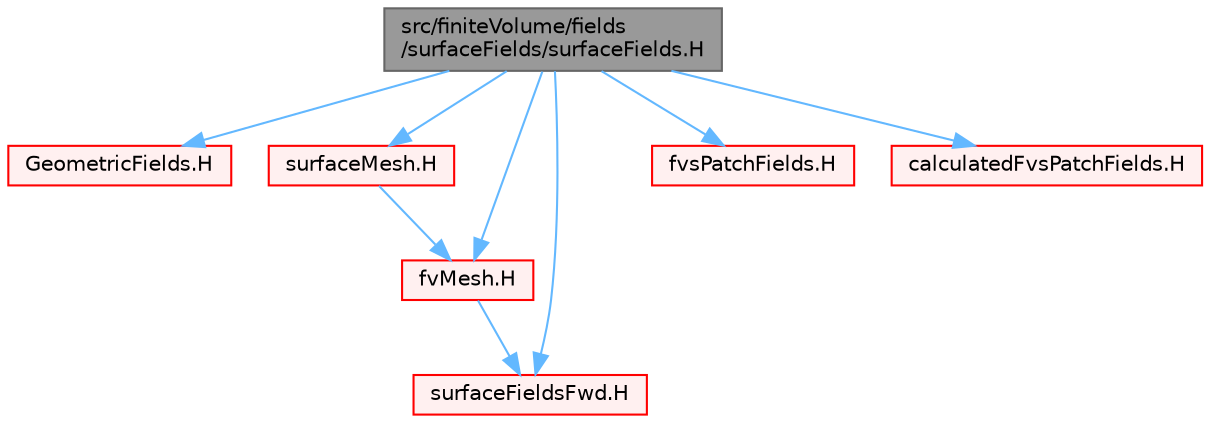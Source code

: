 digraph "src/finiteVolume/fields/surfaceFields/surfaceFields.H"
{
 // LATEX_PDF_SIZE
  bgcolor="transparent";
  edge [fontname=Helvetica,fontsize=10,labelfontname=Helvetica,labelfontsize=10];
  node [fontname=Helvetica,fontsize=10,shape=box,height=0.2,width=0.4];
  Node1 [id="Node000001",label="src/finiteVolume/fields\l/surfaceFields/surfaceFields.H",height=0.2,width=0.4,color="gray40", fillcolor="grey60", style="filled", fontcolor="black",tooltip="Foam::surfaceFields."];
  Node1 -> Node2 [id="edge1_Node000001_Node000002",color="steelblue1",style="solid",tooltip=" "];
  Node2 [id="Node000002",label="GeometricFields.H",height=0.2,width=0.4,color="red", fillcolor="#FFF0F0", style="filled",URL="$GeometricFields_8H.html",tooltip="The standard GeometricField types."];
  Node1 -> Node258 [id="edge2_Node000001_Node000258",color="steelblue1",style="solid",tooltip=" "];
  Node258 [id="Node000258",label="surfaceMesh.H",height=0.2,width=0.4,color="red", fillcolor="#FFF0F0", style="filled",URL="$surfaceMesh_8H.html",tooltip=" "];
  Node258 -> Node264 [id="edge3_Node000258_Node000264",color="steelblue1",style="solid",tooltip=" "];
  Node264 [id="Node000264",label="fvMesh.H",height=0.2,width=0.4,color="red", fillcolor="#FFF0F0", style="filled",URL="$fvMesh_8H.html",tooltip=" "];
  Node264 -> Node346 [id="edge4_Node000264_Node000346",color="steelblue1",style="solid",tooltip=" "];
  Node346 [id="Node000346",label="surfaceFieldsFwd.H",height=0.2,width=0.4,color="red", fillcolor="#FFF0F0", style="filled",URL="$surfaceFieldsFwd_8H.html",tooltip=" "];
  Node1 -> Node264 [id="edge5_Node000001_Node000264",color="steelblue1",style="solid",tooltip=" "];
  Node1 -> Node373 [id="edge6_Node000001_Node000373",color="steelblue1",style="solid",tooltip=" "];
  Node373 [id="Node000373",label="fvsPatchFields.H",height=0.2,width=0.4,color="red", fillcolor="#FFF0F0", style="filled",URL="$fvsPatchFields_8H.html",tooltip=" "];
  Node1 -> Node346 [id="edge7_Node000001_Node000346",color="steelblue1",style="solid",tooltip=" "];
  Node1 -> Node377 [id="edge8_Node000001_Node000377",color="steelblue1",style="solid",tooltip=" "];
  Node377 [id="Node000377",label="calculatedFvsPatchFields.H",height=0.2,width=0.4,color="red", fillcolor="#FFF0F0", style="filled",URL="$calculatedFvsPatchFields_8H.html",tooltip=" "];
}

